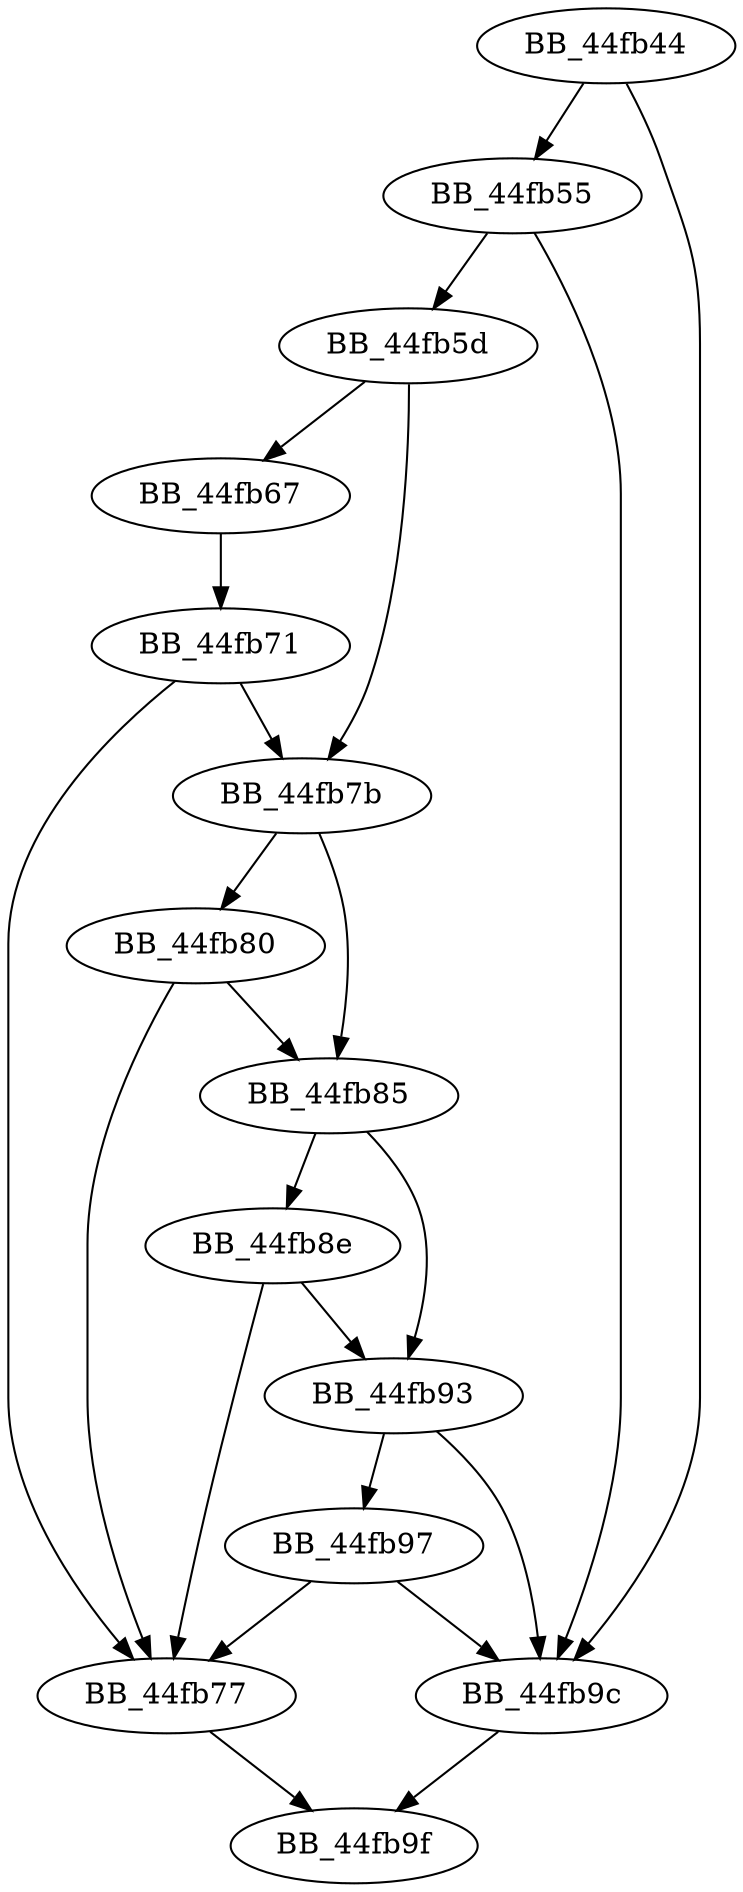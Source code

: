 DiGraph sub_44FB44{
BB_44fb44->BB_44fb55
BB_44fb44->BB_44fb9c
BB_44fb55->BB_44fb5d
BB_44fb55->BB_44fb9c
BB_44fb5d->BB_44fb67
BB_44fb5d->BB_44fb7b
BB_44fb67->BB_44fb71
BB_44fb71->BB_44fb77
BB_44fb71->BB_44fb7b
BB_44fb77->BB_44fb9f
BB_44fb7b->BB_44fb80
BB_44fb7b->BB_44fb85
BB_44fb80->BB_44fb77
BB_44fb80->BB_44fb85
BB_44fb85->BB_44fb8e
BB_44fb85->BB_44fb93
BB_44fb8e->BB_44fb77
BB_44fb8e->BB_44fb93
BB_44fb93->BB_44fb97
BB_44fb93->BB_44fb9c
BB_44fb97->BB_44fb77
BB_44fb97->BB_44fb9c
BB_44fb9c->BB_44fb9f
}

